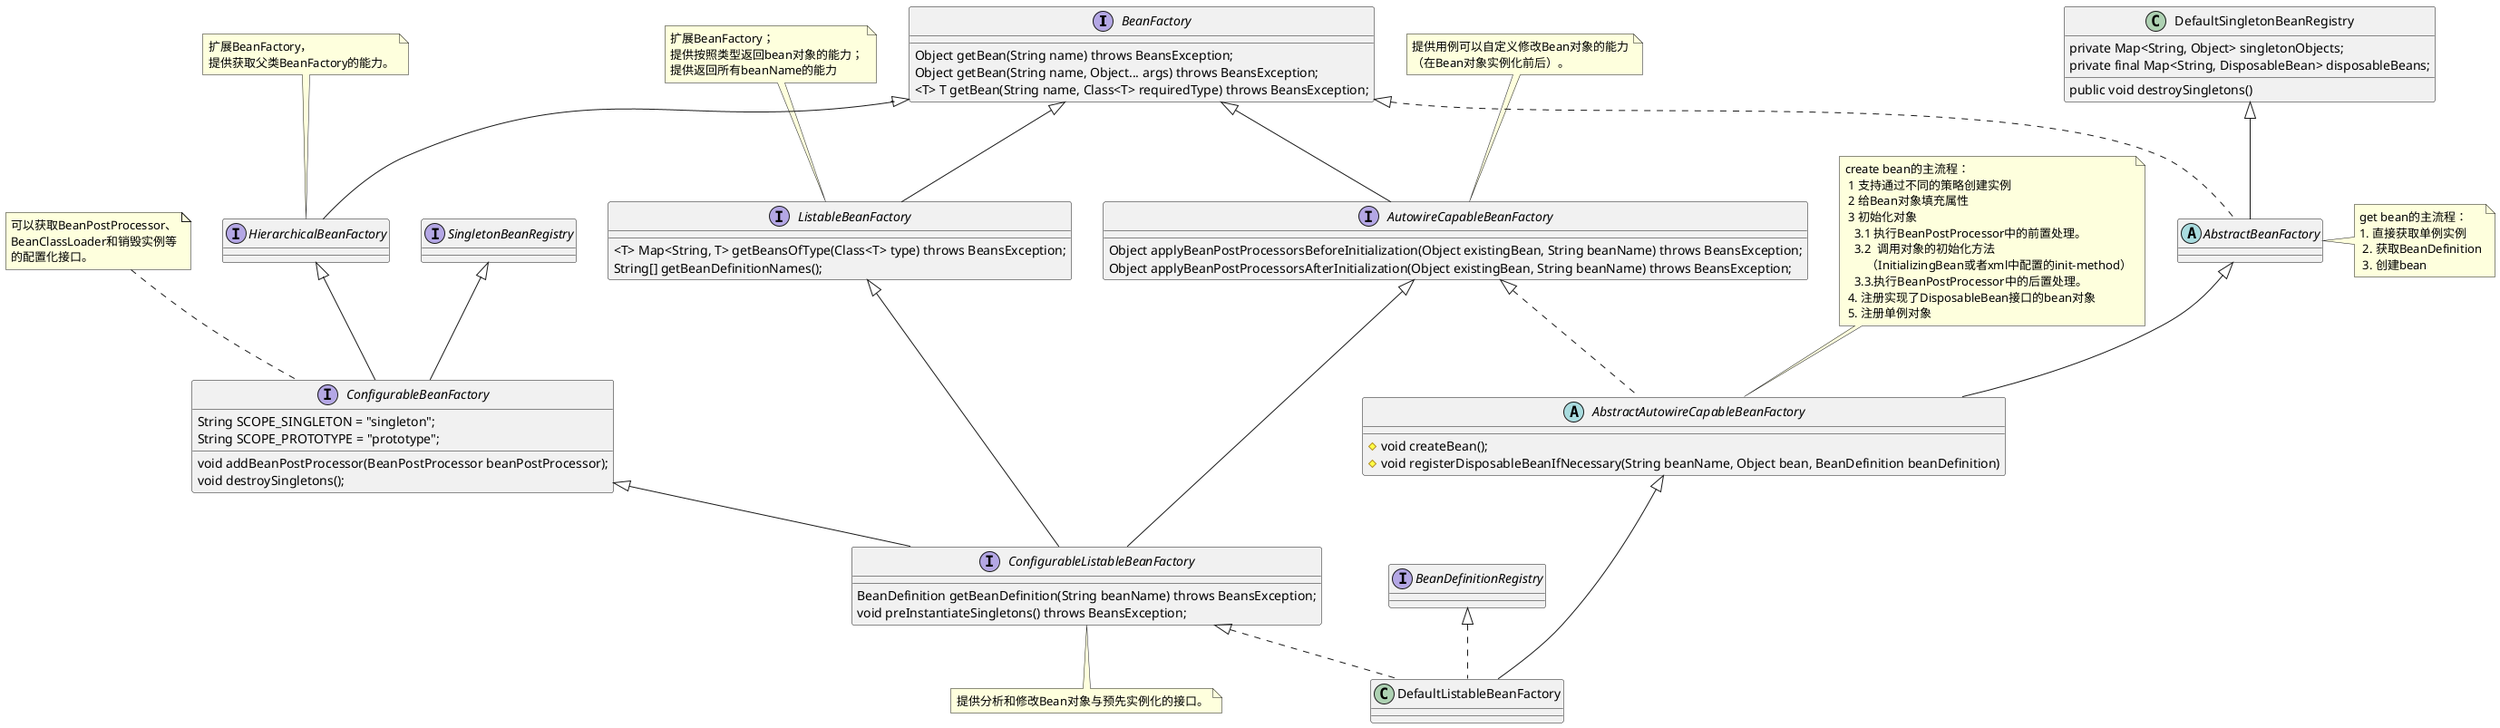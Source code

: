 @startuml
'https://plantuml.com/class-diagram

interface BeanFactory {
    Object getBean(String name) throws BeansException;
    Object getBean(String name, Object... args) throws BeansException;
    <T> T getBean(String name, Class<T> requiredType) throws BeansException;
}

interface ListableBeanFactory extends BeanFactory {
    <T> Map<String, T> getBeansOfType(Class<T> type) throws BeansException;
    String[] getBeanDefinitionNames();
}
note top of ListableBeanFactory: 扩展BeanFactory；\n提供按照类型返回bean对象的能力；\n提供返回所有beanName的能力

interface HierarchicalBeanFactory extends BeanFactory {
}
note top of HierarchicalBeanFactory: 扩展BeanFactory，\n提供获取父类BeanFactory的能力。

interface ConfigurableBeanFactory extends HierarchicalBeanFactory, SingletonBeanRegistry {
    String SCOPE_SINGLETON = "singleton";
    String SCOPE_PROTOTYPE = "prototype";

    void addBeanPostProcessor(BeanPostProcessor beanPostProcessor);
    void destroySingletons();
}
note top of ConfigurableBeanFactory: 可以获取BeanPostProcessor、\nBeanClassLoader和销毁实例等\n的配置化接口。

interface AutowireCapableBeanFactory extends BeanFactory {
    Object applyBeanPostProcessorsBeforeInitialization(Object existingBean, String beanName) throws BeansException;
    Object applyBeanPostProcessorsAfterInitialization(Object existingBean, String beanName) throws BeansException;
}
note top of AutowireCapableBeanFactory: 提供用例可以自定义修改Bean对象的能力\n（在Bean对象实例化前后）。

interface ConfigurableListableBeanFactory extends ListableBeanFactory, AutowireCapableBeanFactory, ConfigurableBeanFactory {
    BeanDefinition getBeanDefinition(String beanName) throws BeansException;
    void preInstantiateSingletons() throws BeansException;
}
note bottom of ConfigurableListableBeanFactory: 提供分析和修改Bean对象与预先实例化的接口。

class DefaultSingletonBeanRegistry {
    private Map<String, Object> singletonObjects;
    private final Map<String, DisposableBean> disposableBeans;
    public void destroySingletons()
}
abstract class AbstractBeanFactory extends DefaultSingletonBeanRegistry implements BeanFactory {
}
note right of AbstractBeanFactory: get bean的主流程：\n1. 直接获取单例实例\n 2. 获取BeanDefinition\n 3. 创建bean
abstract class AbstractAutowireCapableBeanFactory extends AbstractBeanFactory implements AutowireCapableBeanFactory {
    #void createBean();
    #void registerDisposableBeanIfNecessary(String beanName, Object bean, BeanDefinition beanDefinition)
}
note top of AbstractAutowireCapableBeanFactory: create bean的主流程：\n 1 支持通过不同的策略创建实例\n 2 给Bean对象填充属性\n 3 初始化对象\n   3.1 执行BeanPostProcessor中的前置处理。\n   3.2  调用对象的初始化方法\n       （InitializingBean或者xml中配置的init-method）\n   3.3.执行BeanPostProcessor中的后置处理。\n 4. 注册实现了DisposableBean接口的bean对象\n 5. 注册单例对象
class DefaultListableBeanFactory extends AbstractAutowireCapableBeanFactory implements BeanDefinitionRegistry, ConfigurableListableBeanFactory {
}

'class ClassPathResource {
'    private final String path;
'    private ClassLoader classLoader;
'}
'
'class FileSystemResource {
'    private final File file;
'    private final String path;
'}
'
'class UrlResource {
'    private final URL url;
'}
'
'interface ResourceLoader {
'    String CLASSPATH_URL_PREFIX;
'    Resource getResource(String location);
'}
'
'class DefaultResourceLoader implements ResourceLoader {
'}
'
'interface BeanDefinitionReader {
'    BeanDefinitionRegistry getRegistry();
'    ResourceLoader getResourceLoader();
'    void loadBeanDefinitions(Resource resource) throws BeansException;
'    void loadBeanDefinitions(Resource... resources) throws BeansException;
'    void loadBeanDefinitions(String location) throws BeansException;
'}
'
'abstract class AbstractBeamDefinitionReader implements BeanDefinitionReader {
'    private final BeanDefinitionRegistry registry;
'    private final ResourceLoader resourceLoader;
'    BeanDefinitionRegistry getRegistry();
'    ResourceLoader getResourceLoader();
'}
'
'class XmlBeanDefinitionReader extends AbstractBeamDefinitionReader {
'    void loadBeanDefinitions(Resource resource) throws BeansException;
'    void loadBeanDefinitions(Resource... resources) throws BeansException;
'    void loadBeanDefinitions(String location) throws BeansException;
'}
'
'interface BeanDefinitionRegistry {
'    void registerBeanDefinition(String name, BeanDefinition beanDefinition);
'    boolean containsBeanDefinition(String beanName);
'}
'
''依赖
'Resource <.. ResourceLoader
'
'Resource <|.up. ClassPathResource
'Resource <|.up. FileSystemResource
'Resource <|.up. UrlResource
'
'ResourceLoader <.right.. AbstractBeamDefinitionReader
'
'BeanDefinitionRegistry <.left.. XmlBeanDefinitionReader
@enduml